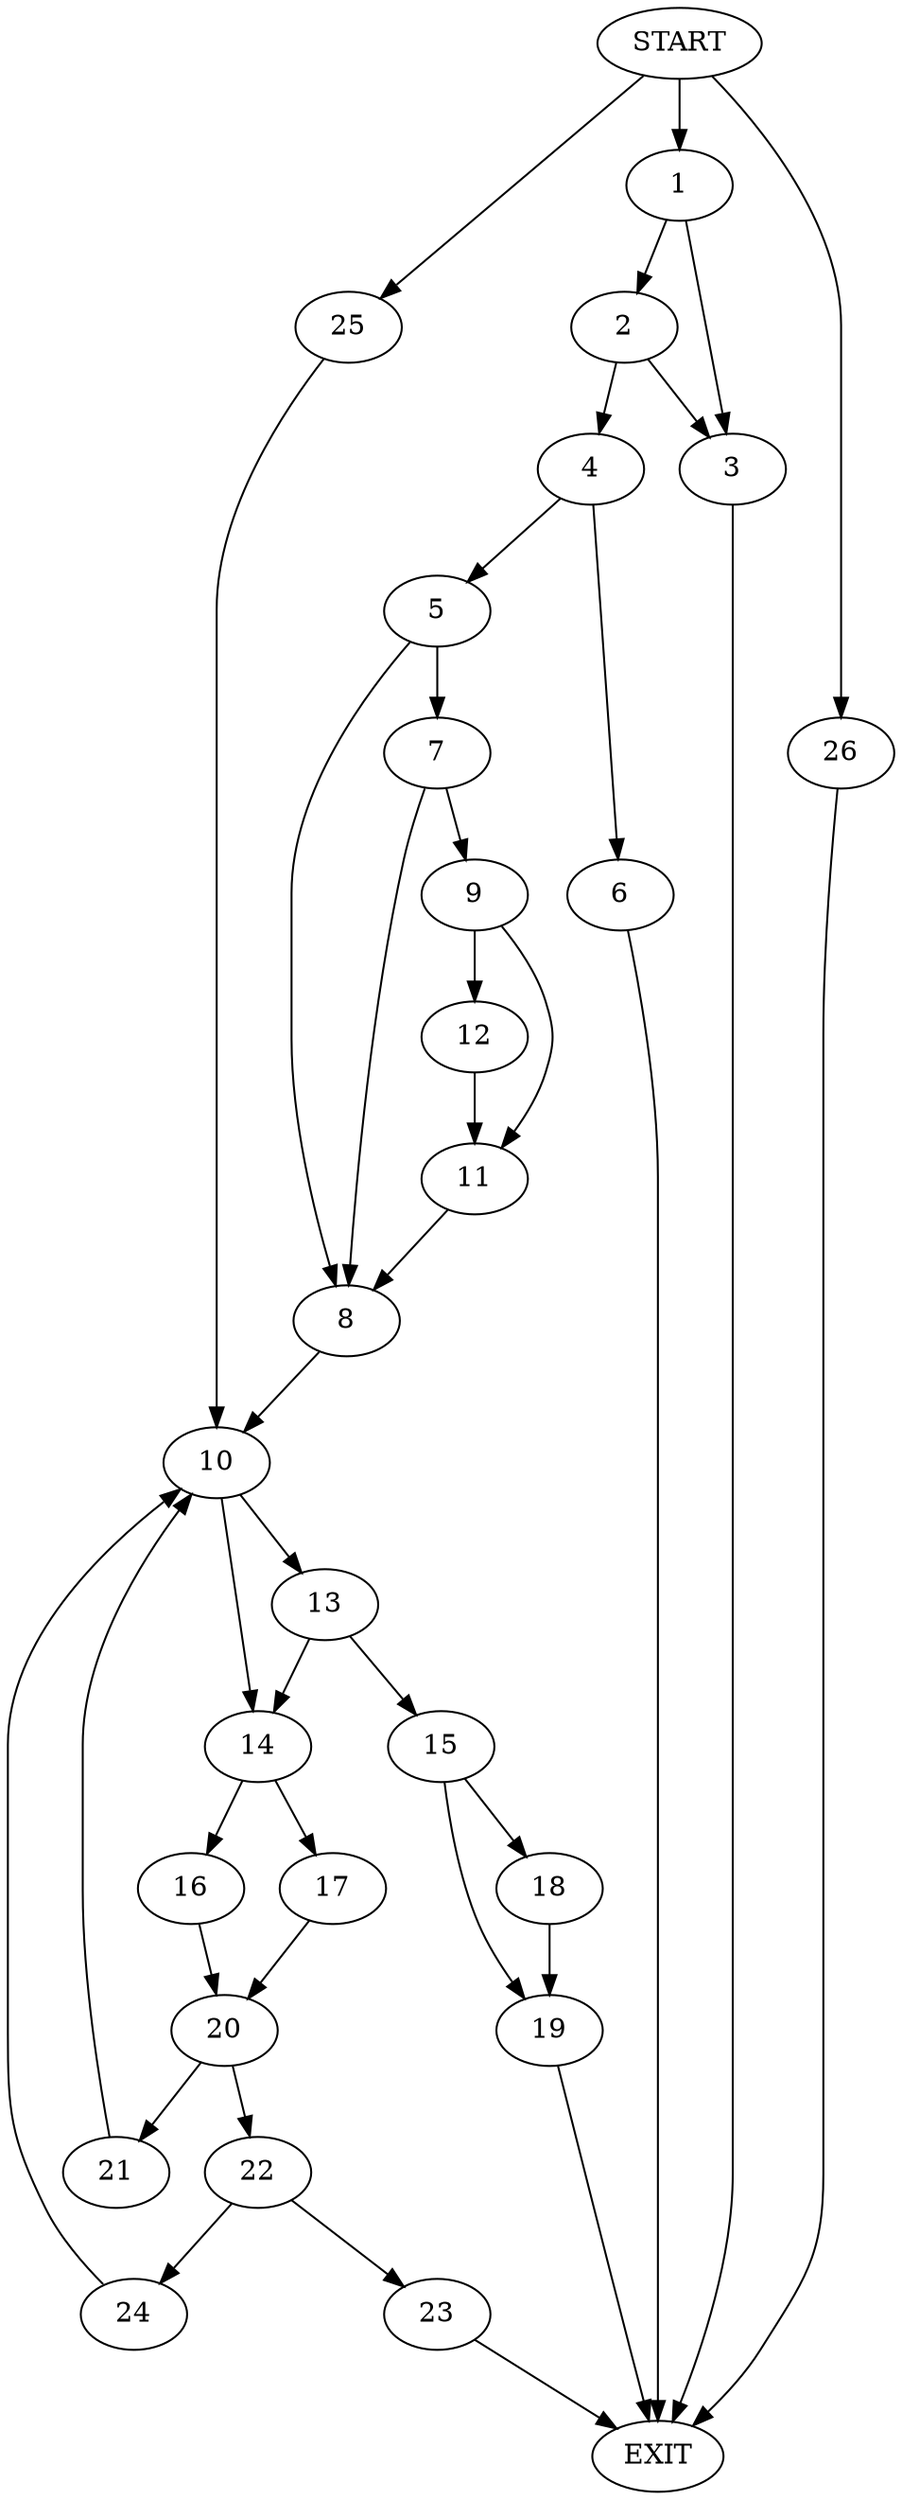 digraph {
0 [label="START"]
27 [label="EXIT"]
0 -> 1
1 -> 2
1 -> 3
3 -> 27
2 -> 3
2 -> 4
4 -> 5
4 -> 6
6 -> 27
5 -> 7
5 -> 8
7 -> 9
7 -> 8
8 -> 10
9 -> 11
9 -> 12
12 -> 11
11 -> 8
10 -> 13
10 -> 14
13 -> 15
13 -> 14
14 -> 16
14 -> 17
15 -> 18
15 -> 19
16 -> 20
17 -> 20
20 -> 21
20 -> 22
21 -> 10
22 -> 23
22 -> 24
23 -> 27
24 -> 10
0 -> 25
25 -> 10
19 -> 27
18 -> 19
0 -> 26
26 -> 27
}

